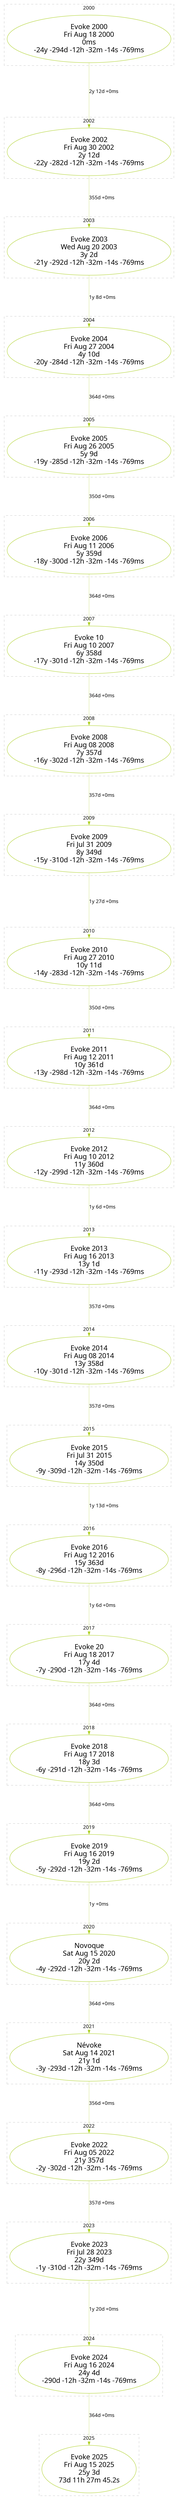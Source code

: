 digraph {
    node [fontname="Simple Plan";];
    edge [fontname="Master Photograph";];
    fontname="Simple Plan";
    rankdir="TD";
    subgraph cluster_2000 {
        fontname="Master Photograph";
        label="2000";
        penwidth="0.2";
        style="dashed";
        1 [color="#aacf1f"; fontsize="20"; label=<<TABLE ALIGN="CENTER" BORDER="0" CELLBORDER="0" CELLPADDING="0" CELLSPACING="0"><TR><TD ALIGN="TEXT" CELLPADDING="0" CELLSPACING="0">Evoke 2000<BR ALIGN="CENTER"/>Fri Aug 18 2000<BR ALIGN="CENTER"/>0ms<BR ALIGN="CENTER"/>-24y -294d -12h -32m -14s -769ms</TD></TR></TABLE>>;];
    }
    subgraph cluster_2002 {
        fontname="Master Photograph";
        label="2002";
        penwidth="0.2";
        style="dashed";
        2 [color="#aacf1f"; fontsize="20"; label=<<TABLE ALIGN="CENTER" BORDER="0" CELLBORDER="0" CELLPADDING="0" CELLSPACING="0"><TR><TD ALIGN="TEXT" CELLPADDING="0" CELLSPACING="0">Evoke 2002<BR ALIGN="CENTER"/>Fri Aug 30 2002<BR ALIGN="CENTER"/>2y 12d<BR ALIGN="CENTER"/>-22y -282d -12h -32m -14s -769ms</TD></TR></TABLE>>;];
    }
    subgraph cluster_2003 {
        fontname="Master Photograph";
        label="2003";
        penwidth="0.2";
        style="dashed";
        3 [color="#aacf1f"; fontsize="20"; label=<<TABLE ALIGN="CENTER" BORDER="0" CELLBORDER="0" CELLPADDING="0" CELLSPACING="0"><TR><TD ALIGN="TEXT" CELLPADDING="0" CELLSPACING="0">Evoke Z003<BR ALIGN="CENTER"/>Wed Aug 20 2003<BR ALIGN="CENTER"/>3y 2d<BR ALIGN="CENTER"/>-21y -292d -12h -32m -14s -769ms</TD></TR></TABLE>>;];
    }
    subgraph cluster_2004 {
        fontname="Master Photograph";
        label="2004";
        penwidth="0.2";
        style="dashed";
        4 [color="#aacf1f"; fontsize="20"; label=<<TABLE ALIGN="CENTER" BORDER="0" CELLBORDER="0" CELLPADDING="0" CELLSPACING="0"><TR><TD ALIGN="TEXT" CELLPADDING="0" CELLSPACING="0">Evoke 2004<BR ALIGN="CENTER"/>Fri Aug 27 2004<BR ALIGN="CENTER"/>4y 10d<BR ALIGN="CENTER"/>-20y -284d -12h -32m -14s -769ms</TD></TR></TABLE>>;];
    }
    subgraph cluster_2005 {
        fontname="Master Photograph";
        label="2005";
        penwidth="0.2";
        style="dashed";
        5 [color="#aacf1f"; fontsize="20"; label=<<TABLE ALIGN="CENTER" BORDER="0" CELLBORDER="0" CELLPADDING="0" CELLSPACING="0"><TR><TD ALIGN="TEXT" CELLPADDING="0" CELLSPACING="0">Evoke 2005<BR ALIGN="CENTER"/>Fri Aug 26 2005<BR ALIGN="CENTER"/>5y 9d<BR ALIGN="CENTER"/>-19y -285d -12h -32m -14s -769ms</TD></TR></TABLE>>;];
    }
    subgraph cluster_2006 {
        fontname="Master Photograph";
        label="2006";
        penwidth="0.2";
        style="dashed";
        6 [color="#aacf1f"; fontsize="20"; label=<<TABLE ALIGN="CENTER" BORDER="0" CELLBORDER="0" CELLPADDING="0" CELLSPACING="0"><TR><TD ALIGN="TEXT" CELLPADDING="0" CELLSPACING="0">Evoke 2006<BR ALIGN="CENTER"/>Fri Aug 11 2006<BR ALIGN="CENTER"/>5y 359d<BR ALIGN="CENTER"/>-18y -300d -12h -32m -14s -769ms</TD></TR></TABLE>>;];
    }
    subgraph cluster_2007 {
        fontname="Master Photograph";
        label="2007";
        penwidth="0.2";
        style="dashed";
        7 [color="#aacf1f"; fontsize="20"; label=<<TABLE ALIGN="CENTER" BORDER="0" CELLBORDER="0" CELLPADDING="0" CELLSPACING="0"><TR><TD ALIGN="TEXT" CELLPADDING="0" CELLSPACING="0">Evoke 10<BR ALIGN="CENTER"/>Fri Aug 10 2007<BR ALIGN="CENTER"/>6y 358d<BR ALIGN="CENTER"/>-17y -301d -12h -32m -14s -769ms</TD></TR></TABLE>>;];
    }
    subgraph cluster_2008 {
        fontname="Master Photograph";
        label="2008";
        penwidth="0.2";
        style="dashed";
        8 [color="#aacf1f"; fontsize="20"; label=<<TABLE ALIGN="CENTER" BORDER="0" CELLBORDER="0" CELLPADDING="0" CELLSPACING="0"><TR><TD ALIGN="TEXT" CELLPADDING="0" CELLSPACING="0">Evoke 2008<BR ALIGN="CENTER"/>Fri Aug 08 2008<BR ALIGN="CENTER"/>7y 357d<BR ALIGN="CENTER"/>-16y -302d -12h -32m -14s -769ms</TD></TR></TABLE>>;];
    }
    subgraph cluster_2009 {
        fontname="Master Photograph";
        label="2009";
        penwidth="0.2";
        style="dashed";
        9 [color="#aacf1f"; fontsize="20"; label=<<TABLE ALIGN="CENTER" BORDER="0" CELLBORDER="0" CELLPADDING="0" CELLSPACING="0"><TR><TD ALIGN="TEXT" CELLPADDING="0" CELLSPACING="0">Evoke 2009<BR ALIGN="CENTER"/>Fri Jul 31 2009<BR ALIGN="CENTER"/>8y 349d<BR ALIGN="CENTER"/>-15y -310d -12h -32m -14s -769ms</TD></TR></TABLE>>;];
    }
    subgraph cluster_2010 {
        fontname="Master Photograph";
        label="2010";
        penwidth="0.2";
        style="dashed";
        10 [color="#aacf1f"; fontsize="20"; label=<<TABLE ALIGN="CENTER" BORDER="0" CELLBORDER="0" CELLPADDING="0" CELLSPACING="0"><TR><TD ALIGN="TEXT" CELLPADDING="0" CELLSPACING="0">Evoke 2010<BR ALIGN="CENTER"/>Fri Aug 27 2010<BR ALIGN="CENTER"/>10y 11d<BR ALIGN="CENTER"/>-14y -283d -12h -32m -14s -769ms</TD></TR></TABLE>>;];
    }
    subgraph cluster_2011 {
        fontname="Master Photograph";
        label="2011";
        penwidth="0.2";
        style="dashed";
        11 [color="#aacf1f"; fontsize="20"; label=<<TABLE ALIGN="CENTER" BORDER="0" CELLBORDER="0" CELLPADDING="0" CELLSPACING="0"><TR><TD ALIGN="TEXT" CELLPADDING="0" CELLSPACING="0">Evoke 2011<BR ALIGN="CENTER"/>Fri Aug 12 2011<BR ALIGN="CENTER"/>10y 361d<BR ALIGN="CENTER"/>-13y -298d -12h -32m -14s -769ms</TD></TR></TABLE>>;];
    }
    subgraph cluster_2012 {
        fontname="Master Photograph";
        label="2012";
        penwidth="0.2";
        style="dashed";
        12 [color="#aacf1f"; fontsize="20"; label=<<TABLE ALIGN="CENTER" BORDER="0" CELLBORDER="0" CELLPADDING="0" CELLSPACING="0"><TR><TD ALIGN="TEXT" CELLPADDING="0" CELLSPACING="0">Evoke 2012<BR ALIGN="CENTER"/>Fri Aug 10 2012<BR ALIGN="CENTER"/>11y 360d<BR ALIGN="CENTER"/>-12y -299d -12h -32m -14s -769ms</TD></TR></TABLE>>;];
    }
    subgraph cluster_2013 {
        fontname="Master Photograph";
        label="2013";
        penwidth="0.2";
        style="dashed";
        13 [color="#aacf1f"; fontsize="20"; label=<<TABLE ALIGN="CENTER" BORDER="0" CELLBORDER="0" CELLPADDING="0" CELLSPACING="0"><TR><TD ALIGN="TEXT" CELLPADDING="0" CELLSPACING="0">Evoke 2013<BR ALIGN="CENTER"/>Fri Aug 16 2013<BR ALIGN="CENTER"/>13y 1d<BR ALIGN="CENTER"/>-11y -293d -12h -32m -14s -769ms</TD></TR></TABLE>>;];
    }
    subgraph cluster_2014 {
        fontname="Master Photograph";
        label="2014";
        penwidth="0.2";
        style="dashed";
        14 [color="#aacf1f"; fontsize="20"; label=<<TABLE ALIGN="CENTER" BORDER="0" CELLBORDER="0" CELLPADDING="0" CELLSPACING="0"><TR><TD ALIGN="TEXT" CELLPADDING="0" CELLSPACING="0">Evoke 2014<BR ALIGN="CENTER"/>Fri Aug 08 2014<BR ALIGN="CENTER"/>13y 358d<BR ALIGN="CENTER"/>-10y -301d -12h -32m -14s -769ms</TD></TR></TABLE>>;];
    }
    subgraph cluster_2015 {
        fontname="Master Photograph";
        label="2015";
        penwidth="0.2";
        style="dashed";
        15 [color="#aacf1f"; fontsize="20"; label=<<TABLE ALIGN="CENTER" BORDER="0" CELLBORDER="0" CELLPADDING="0" CELLSPACING="0"><TR><TD ALIGN="TEXT" CELLPADDING="0" CELLSPACING="0">Evoke 2015<BR ALIGN="CENTER"/>Fri Jul 31 2015<BR ALIGN="CENTER"/>14y 350d<BR ALIGN="CENTER"/>-9y -309d -12h -32m -14s -769ms</TD></TR></TABLE>>;];
    }
    subgraph cluster_2016 {
        fontname="Master Photograph";
        label="2016";
        penwidth="0.2";
        style="dashed";
        16 [color="#aacf1f"; fontsize="20"; label=<<TABLE ALIGN="CENTER" BORDER="0" CELLBORDER="0" CELLPADDING="0" CELLSPACING="0"><TR><TD ALIGN="TEXT" CELLPADDING="0" CELLSPACING="0">Evoke 2016<BR ALIGN="CENTER"/>Fri Aug 12 2016<BR ALIGN="CENTER"/>15y 363d<BR ALIGN="CENTER"/>-8y -296d -12h -32m -14s -769ms</TD></TR></TABLE>>;];
    }
    subgraph cluster_2017 {
        fontname="Master Photograph";
        label="2017";
        penwidth="0.2";
        style="dashed";
        17 [color="#aacf1f"; fontsize="20"; label=<<TABLE ALIGN="CENTER" BORDER="0" CELLBORDER="0" CELLPADDING="0" CELLSPACING="0"><TR><TD ALIGN="TEXT" CELLPADDING="0" CELLSPACING="0">Evoke 20<BR ALIGN="CENTER"/>Fri Aug 18 2017<BR ALIGN="CENTER"/>17y 4d<BR ALIGN="CENTER"/>-7y -290d -12h -32m -14s -769ms</TD></TR></TABLE>>;];
    }
    subgraph cluster_2018 {
        fontname="Master Photograph";
        label="2018";
        penwidth="0.2";
        style="dashed";
        18 [color="#aacf1f"; fontsize="20"; label=<<TABLE ALIGN="CENTER" BORDER="0" CELLBORDER="0" CELLPADDING="0" CELLSPACING="0"><TR><TD ALIGN="TEXT" CELLPADDING="0" CELLSPACING="0">Evoke 2018<BR ALIGN="CENTER"/>Fri Aug 17 2018<BR ALIGN="CENTER"/>18y 3d<BR ALIGN="CENTER"/>-6y -291d -12h -32m -14s -769ms</TD></TR></TABLE>>;];
    }
    subgraph cluster_2019 {
        fontname="Master Photograph";
        label="2019";
        penwidth="0.2";
        style="dashed";
        19 [color="#aacf1f"; fontsize="20"; label=<<TABLE ALIGN="CENTER" BORDER="0" CELLBORDER="0" CELLPADDING="0" CELLSPACING="0"><TR><TD ALIGN="TEXT" CELLPADDING="0" CELLSPACING="0">Evoke 2019<BR ALIGN="CENTER"/>Fri Aug 16 2019<BR ALIGN="CENTER"/>19y 2d<BR ALIGN="CENTER"/>-5y -292d -12h -32m -14s -769ms</TD></TR></TABLE>>;];
    }
    subgraph cluster_2020 {
        fontname="Master Photograph";
        label="2020";
        penwidth="0.2";
        style="dashed";
        20 [color="#aacf1f"; fontsize="20"; label=<<TABLE ALIGN="CENTER" BORDER="0" CELLBORDER="0" CELLPADDING="0" CELLSPACING="0"><TR><TD ALIGN="TEXT" CELLPADDING="0" CELLSPACING="0">Novoque<BR ALIGN="CENTER"/>Sat Aug 15 2020<BR ALIGN="CENTER"/>20y 2d<BR ALIGN="CENTER"/>-4y -292d -12h -32m -14s -769ms</TD></TR></TABLE>>;];
    }
    subgraph cluster_2021 {
        fontname="Master Photograph";
        label="2021";
        penwidth="0.2";
        style="dashed";
        21 [color="#aacf1f"; fontsize="20"; label=<<TABLE ALIGN="CENTER" BORDER="0" CELLBORDER="0" CELLPADDING="0" CELLSPACING="0"><TR><TD ALIGN="TEXT" CELLPADDING="0" CELLSPACING="0">Névoke<BR ALIGN="CENTER"/>Sat Aug 14 2021<BR ALIGN="CENTER"/>21y 1d<BR ALIGN="CENTER"/>-3y -293d -12h -32m -14s -769ms</TD></TR></TABLE>>;];
    }
    subgraph cluster_2022 {
        fontname="Master Photograph";
        label="2022";
        penwidth="0.2";
        style="dashed";
        22 [color="#aacf1f"; fontsize="20"; label=<<TABLE ALIGN="CENTER" BORDER="0" CELLBORDER="0" CELLPADDING="0" CELLSPACING="0"><TR><TD ALIGN="TEXT" CELLPADDING="0" CELLSPACING="0">Evoke 2022<BR ALIGN="CENTER"/>Fri Aug 05 2022<BR ALIGN="CENTER"/>21y 357d<BR ALIGN="CENTER"/>-2y -302d -12h -32m -14s -769ms</TD></TR></TABLE>>;];
    }
    subgraph cluster_2023 {
        fontname="Master Photograph";
        label="2023";
        penwidth="0.2";
        style="dashed";
        23 [color="#aacf1f"; fontsize="20"; label=<<TABLE ALIGN="CENTER" BORDER="0" CELLBORDER="0" CELLPADDING="0" CELLSPACING="0"><TR><TD ALIGN="TEXT" CELLPADDING="0" CELLSPACING="0">Evoke 2023<BR ALIGN="CENTER"/>Fri Jul 28 2023<BR ALIGN="CENTER"/>22y 349d<BR ALIGN="CENTER"/>-1y -310d -12h -32m -14s -769ms</TD></TR></TABLE>>;];
    }
    subgraph cluster_2024 {
        fontname="Master Photograph";
        label="2024";
        penwidth="0.2";
        style="dashed";
        24 [color="#aacf1f"; fontsize="20"; label=<<TABLE ALIGN="CENTER" BORDER="0" CELLBORDER="0" CELLPADDING="0" CELLSPACING="0"><TR><TD ALIGN="TEXT" CELLPADDING="0" CELLSPACING="0">Evoke 2024<BR ALIGN="CENTER"/>Fri Aug 16 2024<BR ALIGN="CENTER"/>24y 4d<BR ALIGN="CENTER"/>-290d -12h -32m -14s -769ms</TD></TR></TABLE>>;];
    }
    subgraph cluster_2025 {
        fontname="Master Photograph";
        label="2025";
        penwidth="0.2";
        style="dashed";
        25 [color="#aacf1f"; fontsize="20"; label=<<TABLE ALIGN="CENTER" BORDER="0" CELLBORDER="0" CELLPADDING="0" CELLSPACING="0"><TR><TD ALIGN="TEXT" CELLPADDING="0" CELLSPACING="0">Evoke 2025<BR ALIGN="CENTER"/>Fri Aug 15 2025<BR ALIGN="CENTER"/>25y 3d<BR ALIGN="CENTER"/>73d 11h 27m 45.2s</TD></TR></TABLE>>;];
    }
    1 -> 2 [color="#aacf1f"; label=<2y 12d +0ms>; minlen="4.663439094112067"; penwidth="0.5"; style="solid";];
    2 -> 3 [color="#aacf1f"; label=<355d +0ms>; minlen="3.9262076404201025"; penwidth="0.5"; style="solid";];
    3 -> 4 [color="#aacf1f"; label=<1y 8d +0ms>; minlen="3.975668270588502"; penwidth="0.5"; style="solid";];
    4 -> 5 [color="#aacf1f"; label=<364d +0ms>; minlen="3.9512437185814275"; penwidth="0.5"; style="solid";];
    5 -> 6 [color="#aacf1f"; label=<350d +0ms>; minlen="3.912023005428146"; penwidth="0.5"; style="solid";];
    6 -> 7 [color="#aacf1f"; label=<364d +0ms>; minlen="3.9512437185814275"; penwidth="0.5"; style="solid";];
    7 -> 8 [color="#aacf1f"; label=<364d +0ms>; minlen="3.9512437185814275"; penwidth="0.5"; style="solid";];
    8 -> 9 [color="#aacf1f"; label=<357d +0ms>; minlen="3.9318256327243257"; penwidth="0.5"; style="solid";];
    9 -> 10 [color="#aacf1f"; label=<1y 27d +0ms>; minlen="4.02535169073515"; penwidth="0.5"; style="solid";];
    10 -> 11 [color="#aacf1f"; label=<350d +0ms>; minlen="3.912023005428146"; penwidth="0.5"; style="solid";];
    11 -> 12 [color="#aacf1f"; label=<364d +0ms>; minlen="3.9512437185814275"; penwidth="0.5"; style="solid";];
    12 -> 13 [color="#aacf1f"; label=<1y 6d +0ms>; minlen="3.970291913552122"; penwidth="0.5"; style="solid";];
    13 -> 14 [color="#aacf1f"; label=<357d +0ms>; minlen="3.9318256327243257"; penwidth="0.5"; style="solid";];
    14 -> 15 [color="#aacf1f"; label=<357d +0ms>; minlen="3.9318256327243257"; penwidth="0.5"; style="solid";];
    15 -> 16 [color="#aacf1f"; label=<1y 13d +0ms>; minlen="3.9889840465642745"; penwidth="0.5"; style="solid";];
    16 -> 17 [color="#aacf1f"; label=<1y 6d +0ms>; minlen="3.970291913552122"; penwidth="0.5"; style="solid";];
    17 -> 18 [color="#aacf1f"; label=<364d +0ms>; minlen="3.9512437185814275"; penwidth="0.5"; style="solid";];
    18 -> 19 [color="#aacf1f"; label=<364d +0ms>; minlen="3.9512437185814275"; penwidth="0.5"; style="solid";];
    19 -> 20 [color="#aacf1f"; label=<1y +0ms>; minlen="3.9539872045271784"; penwidth="0.5"; style="solid";];
    20 -> 21 [color="#aacf1f"; label=<364d +0ms>; minlen="3.9512437185814275"; penwidth="0.5"; style="solid";];
    21 -> 22 [color="#aacf1f"; label=<356d +0ms>; minlen="3.9290205817967174"; penwidth="0.5"; style="solid";];
    22 -> 23 [color="#aacf1f"; label=<357d +0ms>; minlen="3.9318256327243257"; penwidth="0.5"; style="solid";];
    23 -> 24 [color="#aacf1f"; label=<1y 20d +0ms>; minlen="4.007333185232471"; penwidth="0.5"; style="solid";];
    24 -> 25 [color="#aacf1f"; label=<364d +0ms>; minlen="3.9512437185814275"; penwidth="0.5"; style="solid";];
}